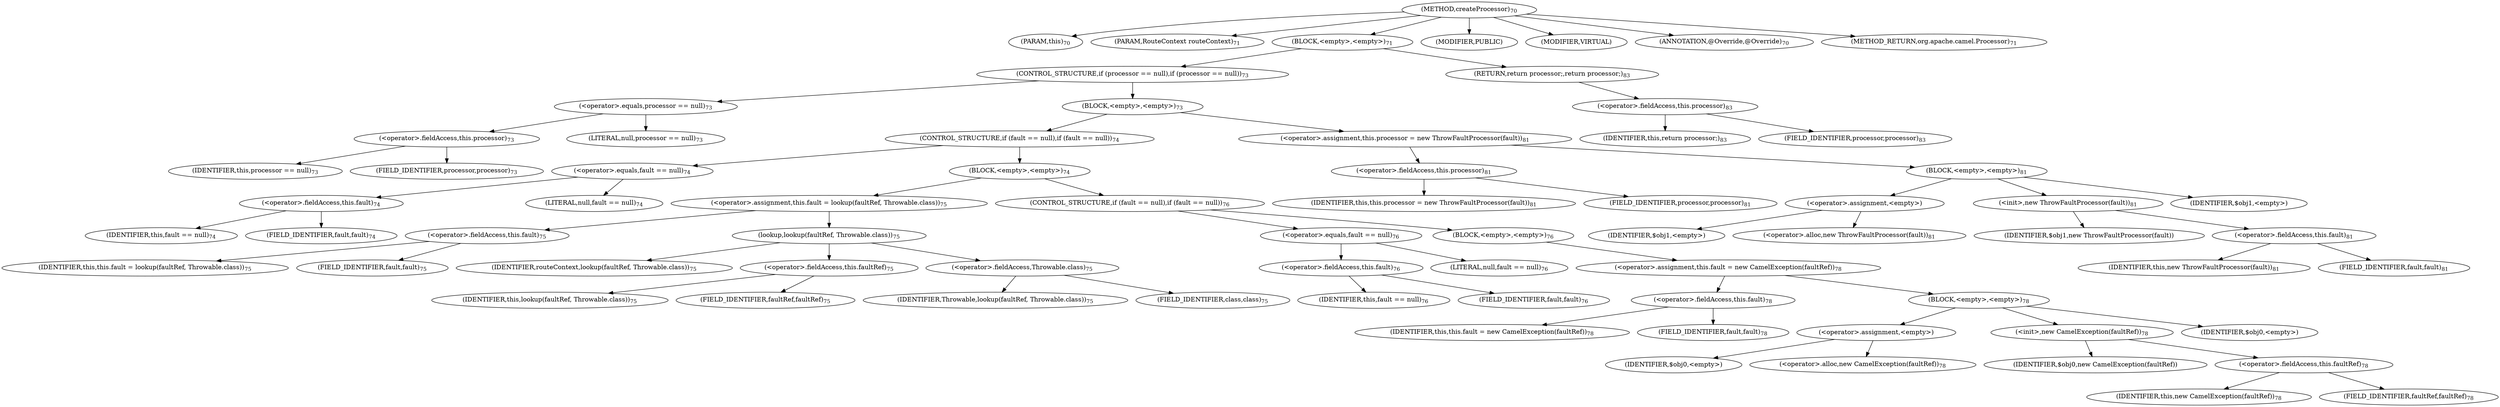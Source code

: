 digraph "createProcessor" {  
"83" [label = <(METHOD,createProcessor)<SUB>70</SUB>> ]
"84" [label = <(PARAM,this)<SUB>70</SUB>> ]
"85" [label = <(PARAM,RouteContext routeContext)<SUB>71</SUB>> ]
"86" [label = <(BLOCK,&lt;empty&gt;,&lt;empty&gt;)<SUB>71</SUB>> ]
"87" [label = <(CONTROL_STRUCTURE,if (processor == null),if (processor == null))<SUB>73</SUB>> ]
"88" [label = <(&lt;operator&gt;.equals,processor == null)<SUB>73</SUB>> ]
"89" [label = <(&lt;operator&gt;.fieldAccess,this.processor)<SUB>73</SUB>> ]
"90" [label = <(IDENTIFIER,this,processor == null)<SUB>73</SUB>> ]
"91" [label = <(FIELD_IDENTIFIER,processor,processor)<SUB>73</SUB>> ]
"92" [label = <(LITERAL,null,processor == null)<SUB>73</SUB>> ]
"93" [label = <(BLOCK,&lt;empty&gt;,&lt;empty&gt;)<SUB>73</SUB>> ]
"94" [label = <(CONTROL_STRUCTURE,if (fault == null),if (fault == null))<SUB>74</SUB>> ]
"95" [label = <(&lt;operator&gt;.equals,fault == null)<SUB>74</SUB>> ]
"96" [label = <(&lt;operator&gt;.fieldAccess,this.fault)<SUB>74</SUB>> ]
"97" [label = <(IDENTIFIER,this,fault == null)<SUB>74</SUB>> ]
"98" [label = <(FIELD_IDENTIFIER,fault,fault)<SUB>74</SUB>> ]
"99" [label = <(LITERAL,null,fault == null)<SUB>74</SUB>> ]
"100" [label = <(BLOCK,&lt;empty&gt;,&lt;empty&gt;)<SUB>74</SUB>> ]
"101" [label = <(&lt;operator&gt;.assignment,this.fault = lookup(faultRef, Throwable.class))<SUB>75</SUB>> ]
"102" [label = <(&lt;operator&gt;.fieldAccess,this.fault)<SUB>75</SUB>> ]
"103" [label = <(IDENTIFIER,this,this.fault = lookup(faultRef, Throwable.class))<SUB>75</SUB>> ]
"104" [label = <(FIELD_IDENTIFIER,fault,fault)<SUB>75</SUB>> ]
"105" [label = <(lookup,lookup(faultRef, Throwable.class))<SUB>75</SUB>> ]
"106" [label = <(IDENTIFIER,routeContext,lookup(faultRef, Throwable.class))<SUB>75</SUB>> ]
"107" [label = <(&lt;operator&gt;.fieldAccess,this.faultRef)<SUB>75</SUB>> ]
"108" [label = <(IDENTIFIER,this,lookup(faultRef, Throwable.class))<SUB>75</SUB>> ]
"109" [label = <(FIELD_IDENTIFIER,faultRef,faultRef)<SUB>75</SUB>> ]
"110" [label = <(&lt;operator&gt;.fieldAccess,Throwable.class)<SUB>75</SUB>> ]
"111" [label = <(IDENTIFIER,Throwable,lookup(faultRef, Throwable.class))<SUB>75</SUB>> ]
"112" [label = <(FIELD_IDENTIFIER,class,class)<SUB>75</SUB>> ]
"113" [label = <(CONTROL_STRUCTURE,if (fault == null),if (fault == null))<SUB>76</SUB>> ]
"114" [label = <(&lt;operator&gt;.equals,fault == null)<SUB>76</SUB>> ]
"115" [label = <(&lt;operator&gt;.fieldAccess,this.fault)<SUB>76</SUB>> ]
"116" [label = <(IDENTIFIER,this,fault == null)<SUB>76</SUB>> ]
"117" [label = <(FIELD_IDENTIFIER,fault,fault)<SUB>76</SUB>> ]
"118" [label = <(LITERAL,null,fault == null)<SUB>76</SUB>> ]
"119" [label = <(BLOCK,&lt;empty&gt;,&lt;empty&gt;)<SUB>76</SUB>> ]
"120" [label = <(&lt;operator&gt;.assignment,this.fault = new CamelException(faultRef))<SUB>78</SUB>> ]
"121" [label = <(&lt;operator&gt;.fieldAccess,this.fault)<SUB>78</SUB>> ]
"122" [label = <(IDENTIFIER,this,this.fault = new CamelException(faultRef))<SUB>78</SUB>> ]
"123" [label = <(FIELD_IDENTIFIER,fault,fault)<SUB>78</SUB>> ]
"124" [label = <(BLOCK,&lt;empty&gt;,&lt;empty&gt;)<SUB>78</SUB>> ]
"125" [label = <(&lt;operator&gt;.assignment,&lt;empty&gt;)> ]
"126" [label = <(IDENTIFIER,$obj0,&lt;empty&gt;)> ]
"127" [label = <(&lt;operator&gt;.alloc,new CamelException(faultRef))<SUB>78</SUB>> ]
"128" [label = <(&lt;init&gt;,new CamelException(faultRef))<SUB>78</SUB>> ]
"129" [label = <(IDENTIFIER,$obj0,new CamelException(faultRef))> ]
"130" [label = <(&lt;operator&gt;.fieldAccess,this.faultRef)<SUB>78</SUB>> ]
"131" [label = <(IDENTIFIER,this,new CamelException(faultRef))<SUB>78</SUB>> ]
"132" [label = <(FIELD_IDENTIFIER,faultRef,faultRef)<SUB>78</SUB>> ]
"133" [label = <(IDENTIFIER,$obj0,&lt;empty&gt;)> ]
"134" [label = <(&lt;operator&gt;.assignment,this.processor = new ThrowFaultProcessor(fault))<SUB>81</SUB>> ]
"135" [label = <(&lt;operator&gt;.fieldAccess,this.processor)<SUB>81</SUB>> ]
"136" [label = <(IDENTIFIER,this,this.processor = new ThrowFaultProcessor(fault))<SUB>81</SUB>> ]
"137" [label = <(FIELD_IDENTIFIER,processor,processor)<SUB>81</SUB>> ]
"138" [label = <(BLOCK,&lt;empty&gt;,&lt;empty&gt;)<SUB>81</SUB>> ]
"139" [label = <(&lt;operator&gt;.assignment,&lt;empty&gt;)> ]
"140" [label = <(IDENTIFIER,$obj1,&lt;empty&gt;)> ]
"141" [label = <(&lt;operator&gt;.alloc,new ThrowFaultProcessor(fault))<SUB>81</SUB>> ]
"142" [label = <(&lt;init&gt;,new ThrowFaultProcessor(fault))<SUB>81</SUB>> ]
"143" [label = <(IDENTIFIER,$obj1,new ThrowFaultProcessor(fault))> ]
"144" [label = <(&lt;operator&gt;.fieldAccess,this.fault)<SUB>81</SUB>> ]
"145" [label = <(IDENTIFIER,this,new ThrowFaultProcessor(fault))<SUB>81</SUB>> ]
"146" [label = <(FIELD_IDENTIFIER,fault,fault)<SUB>81</SUB>> ]
"147" [label = <(IDENTIFIER,$obj1,&lt;empty&gt;)> ]
"148" [label = <(RETURN,return processor;,return processor;)<SUB>83</SUB>> ]
"149" [label = <(&lt;operator&gt;.fieldAccess,this.processor)<SUB>83</SUB>> ]
"150" [label = <(IDENTIFIER,this,return processor;)<SUB>83</SUB>> ]
"151" [label = <(FIELD_IDENTIFIER,processor,processor)<SUB>83</SUB>> ]
"152" [label = <(MODIFIER,PUBLIC)> ]
"153" [label = <(MODIFIER,VIRTUAL)> ]
"154" [label = <(ANNOTATION,@Override,@Override)<SUB>70</SUB>> ]
"155" [label = <(METHOD_RETURN,org.apache.camel.Processor)<SUB>71</SUB>> ]
  "83" -> "84" 
  "83" -> "85" 
  "83" -> "86" 
  "83" -> "152" 
  "83" -> "153" 
  "83" -> "154" 
  "83" -> "155" 
  "86" -> "87" 
  "86" -> "148" 
  "87" -> "88" 
  "87" -> "93" 
  "88" -> "89" 
  "88" -> "92" 
  "89" -> "90" 
  "89" -> "91" 
  "93" -> "94" 
  "93" -> "134" 
  "94" -> "95" 
  "94" -> "100" 
  "95" -> "96" 
  "95" -> "99" 
  "96" -> "97" 
  "96" -> "98" 
  "100" -> "101" 
  "100" -> "113" 
  "101" -> "102" 
  "101" -> "105" 
  "102" -> "103" 
  "102" -> "104" 
  "105" -> "106" 
  "105" -> "107" 
  "105" -> "110" 
  "107" -> "108" 
  "107" -> "109" 
  "110" -> "111" 
  "110" -> "112" 
  "113" -> "114" 
  "113" -> "119" 
  "114" -> "115" 
  "114" -> "118" 
  "115" -> "116" 
  "115" -> "117" 
  "119" -> "120" 
  "120" -> "121" 
  "120" -> "124" 
  "121" -> "122" 
  "121" -> "123" 
  "124" -> "125" 
  "124" -> "128" 
  "124" -> "133" 
  "125" -> "126" 
  "125" -> "127" 
  "128" -> "129" 
  "128" -> "130" 
  "130" -> "131" 
  "130" -> "132" 
  "134" -> "135" 
  "134" -> "138" 
  "135" -> "136" 
  "135" -> "137" 
  "138" -> "139" 
  "138" -> "142" 
  "138" -> "147" 
  "139" -> "140" 
  "139" -> "141" 
  "142" -> "143" 
  "142" -> "144" 
  "144" -> "145" 
  "144" -> "146" 
  "148" -> "149" 
  "149" -> "150" 
  "149" -> "151" 
}
